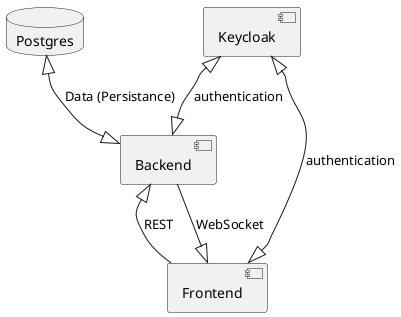@startuml
database Postgres {

}

component Backend {
}

component Keycloak {
}

component Frontend {
}

Postgres <|--|> Backend : Data (Persistance)
Keycloak <|--|> Backend : authentication
Keycloak <|--|> Frontend : authentication
Backend <|-- Frontend : REST
Backend --|> Frontend : WebSocket

@enduml
